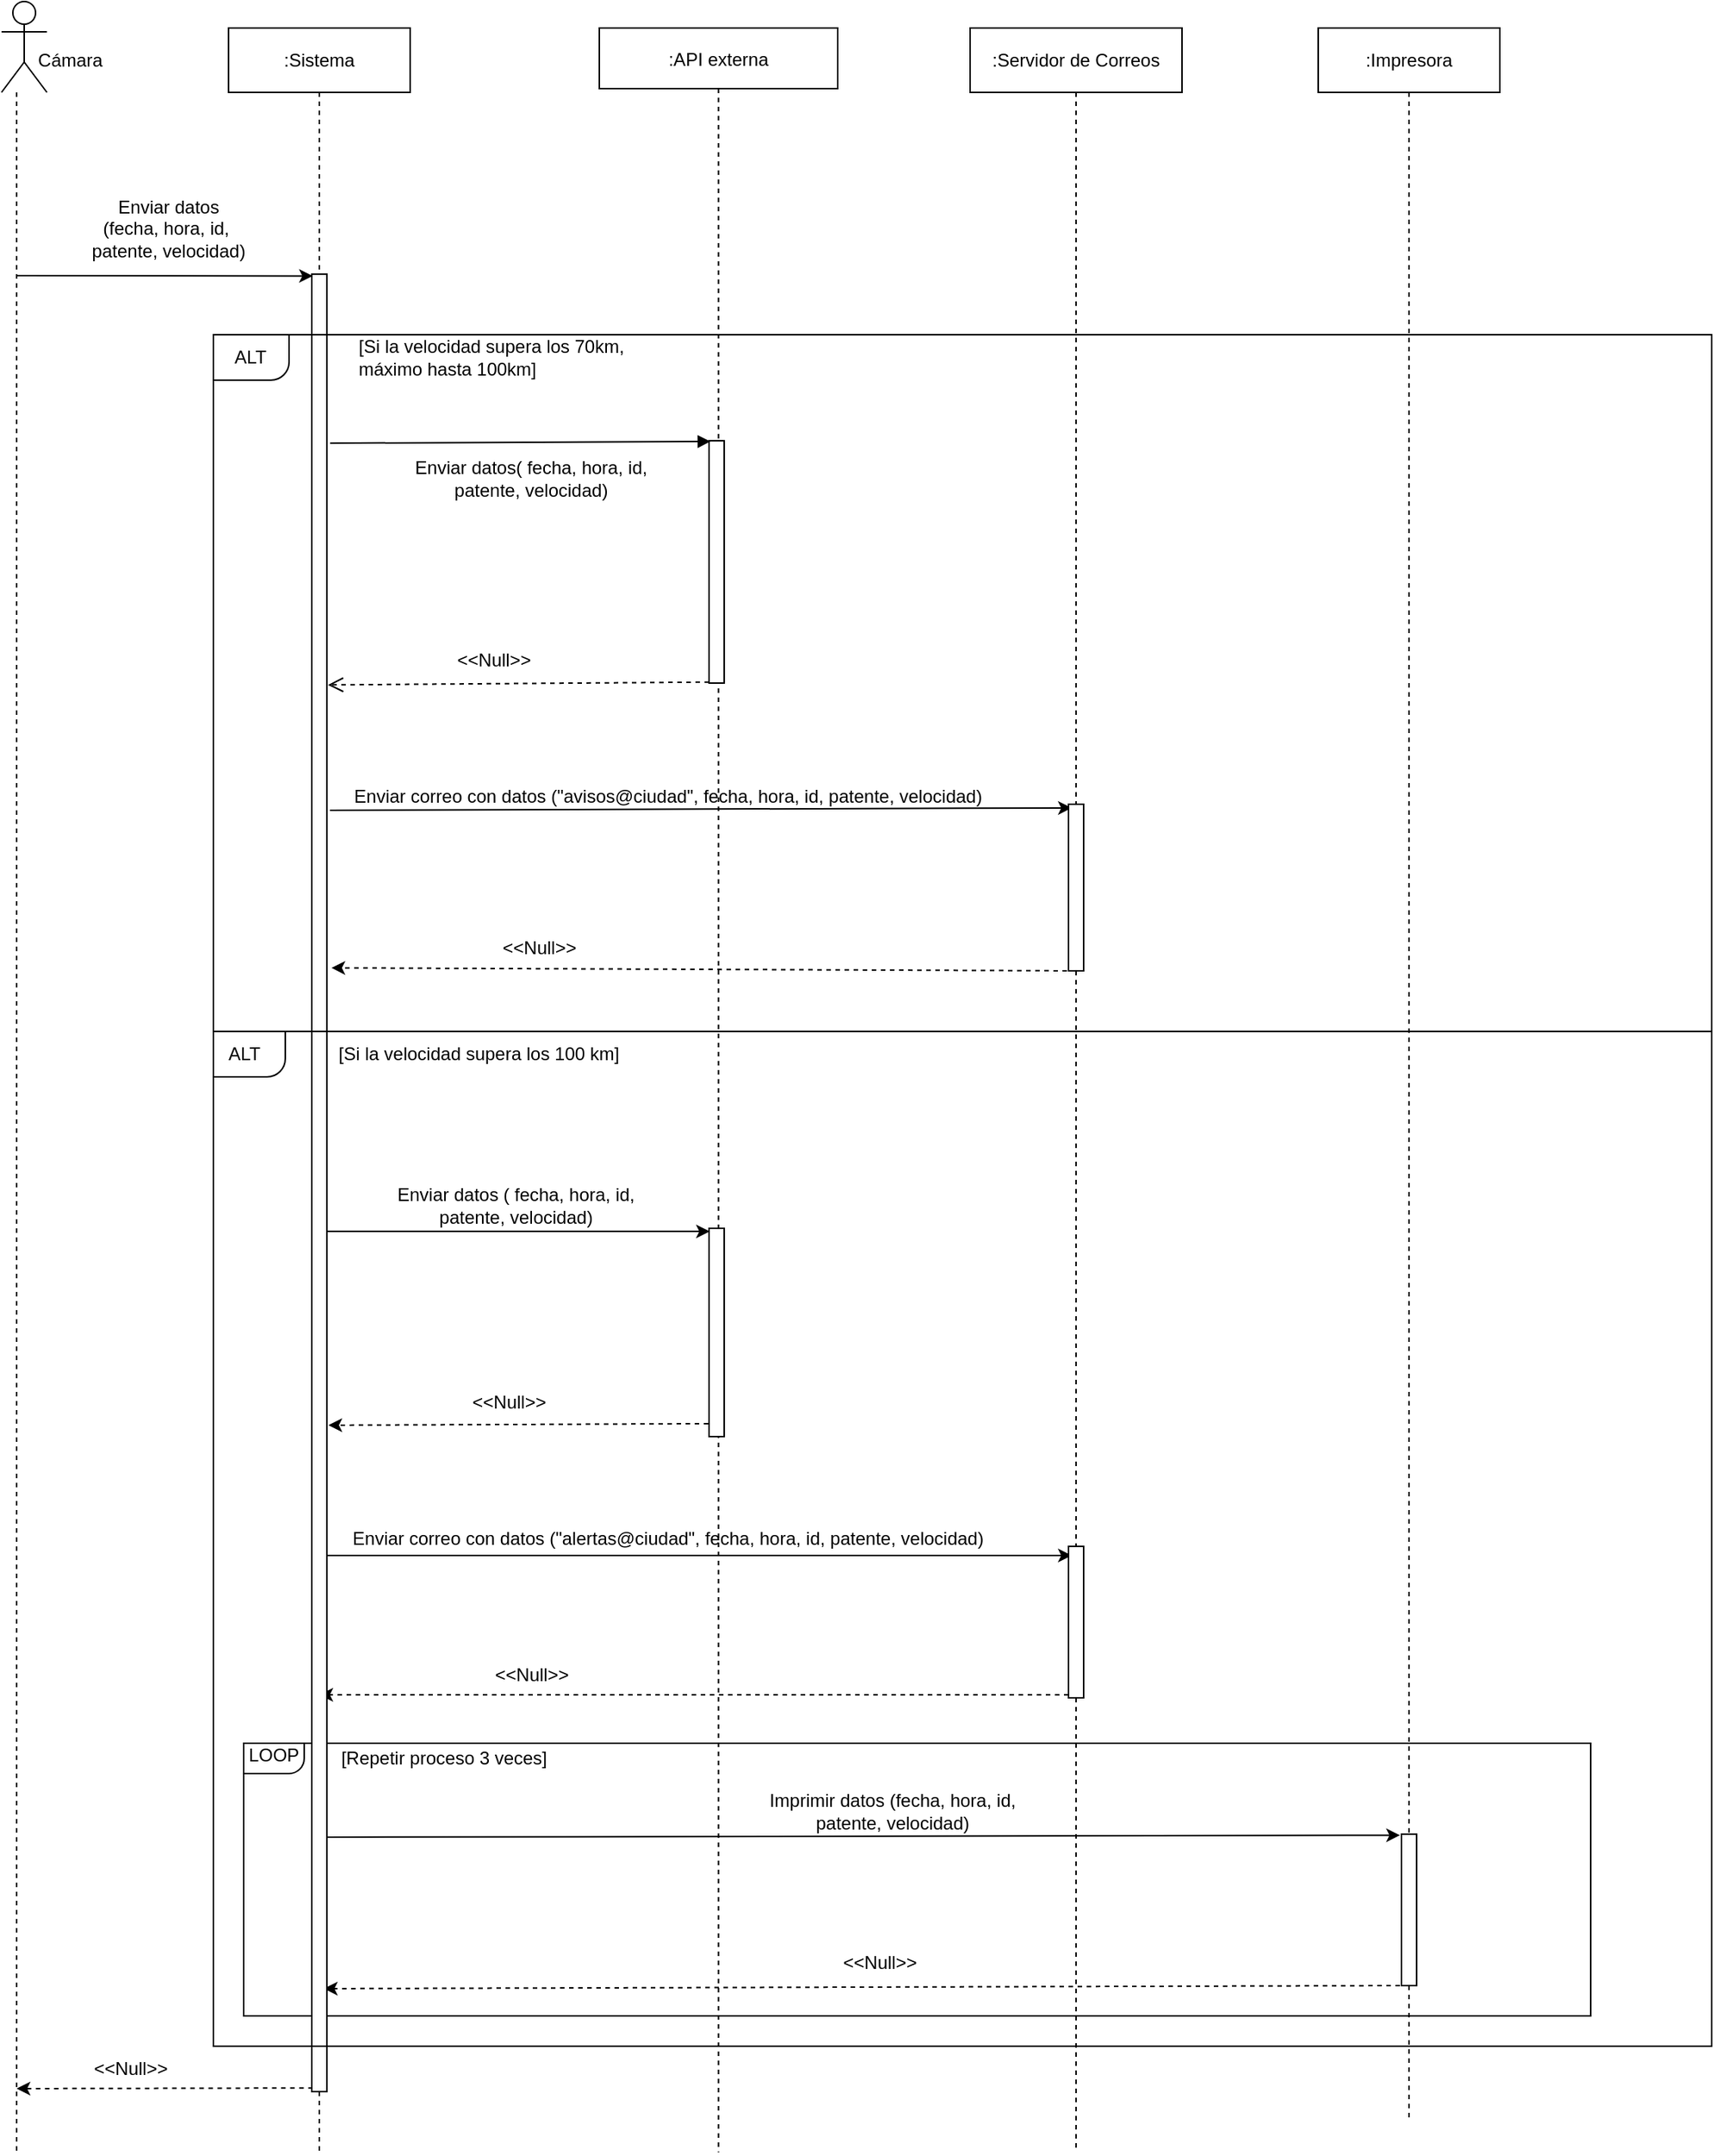 <mxfile version="20.5.1" type="github">
  <diagram id="kgpKYQtTHZ0yAKxKKP6v" name="Page-1">
    <mxGraphModel dx="868" dy="482" grid="1" gridSize="10" guides="1" tooltips="1" connect="1" arrows="1" fold="1" page="1" pageScale="1" pageWidth="850" pageHeight="1100" math="0" shadow="0">
      <root>
        <mxCell id="0" />
        <mxCell id="1" parent="0" />
        <mxCell id="3nuBFxr9cyL0pnOWT2aG-5" value=":API externa" style="shape=umlLifeline;perimeter=lifelinePerimeter;container=1;collapsible=0;recursiveResize=0;rounded=0;shadow=0;strokeWidth=1;" parent="1" vertex="1">
          <mxGeometry x="425" y="77.5" width="157.5" height="1402.5" as="geometry" />
        </mxCell>
        <mxCell id="3nuBFxr9cyL0pnOWT2aG-6" value="" style="points=[];perimeter=orthogonalPerimeter;rounded=0;shadow=0;strokeWidth=1;" parent="3nuBFxr9cyL0pnOWT2aG-5" vertex="1">
          <mxGeometry x="72.5" y="272.5" width="10" height="160" as="geometry" />
        </mxCell>
        <mxCell id="c66L6I2iHcmYUEEAiVyj-52" value="" style="points=[];perimeter=orthogonalPerimeter;rounded=0;shadow=0;strokeWidth=1;" parent="3nuBFxr9cyL0pnOWT2aG-5" vertex="1">
          <mxGeometry x="72.5" y="792.5" width="10" height="137.5" as="geometry" />
        </mxCell>
        <mxCell id="3nuBFxr9cyL0pnOWT2aG-7" value="" style="verticalAlign=bottom;endArrow=open;dashed=1;endSize=8;shadow=0;strokeWidth=1;entryX=1.071;entryY=0.226;entryDx=0;entryDy=0;entryPerimeter=0;exitX=0;exitY=0.996;exitDx=0;exitDy=0;exitPerimeter=0;fontSize=12;rounded=0;" parent="1" source="3nuBFxr9cyL0pnOWT2aG-6" target="c66L6I2iHcmYUEEAiVyj-122" edge="1">
          <mxGeometry relative="1" as="geometry">
            <mxPoint x="260" y="509.36" as="targetPoint" />
            <mxPoint x="430" y="390" as="sourcePoint" />
          </mxGeometry>
        </mxCell>
        <mxCell id="3nuBFxr9cyL0pnOWT2aG-8" value="" style="verticalAlign=bottom;endArrow=block;shadow=0;strokeWidth=1;entryX=0.1;entryY=0.003;entryDx=0;entryDy=0;entryPerimeter=0;exitX=1.214;exitY=0.093;exitDx=0;exitDy=0;exitPerimeter=0;" parent="1" source="c66L6I2iHcmYUEEAiVyj-122" target="3nuBFxr9cyL0pnOWT2aG-6" edge="1">
          <mxGeometry relative="1" as="geometry">
            <mxPoint x="250" y="350" as="sourcePoint" />
            <mxPoint x="440" y="230" as="targetPoint" />
            <Array as="points" />
          </mxGeometry>
        </mxCell>
        <mxCell id="RfWwSQXeCyqHjjf5M0ve-5" style="edgeStyle=orthogonalEdgeStyle;rounded=0;orthogonalLoop=1;jettySize=auto;html=1;dashed=1;endArrow=none;endFill=0;" parent="1" source="RfWwSQXeCyqHjjf5M0ve-1" edge="1">
          <mxGeometry relative="1" as="geometry">
            <mxPoint x="40" y="1480" as="targetPoint" />
            <Array as="points">
              <mxPoint x="40" y="1400" />
            </Array>
          </mxGeometry>
        </mxCell>
        <mxCell id="RfWwSQXeCyqHjjf5M0ve-1" value="" style="shape=umlActor;verticalLabelPosition=bottom;verticalAlign=top;html=1;outlineConnect=0;" parent="1" vertex="1">
          <mxGeometry x="30" y="60" width="30" height="60" as="geometry" />
        </mxCell>
        <mxCell id="RfWwSQXeCyqHjjf5M0ve-20" value="Cámara" style="text;html=1;align=center;verticalAlign=middle;resizable=0;points=[];autosize=1;strokeColor=none;fillColor=none;" parent="1" vertex="1">
          <mxGeometry x="40" y="83.75" width="70" height="30" as="geometry" />
        </mxCell>
        <mxCell id="RfWwSQXeCyqHjjf5M0ve-21" value="Enviar datos&lt;br&gt;(fecha, hora, id,&amp;nbsp;&lt;br&gt;patente, velocidad)" style="text;html=1;align=center;verticalAlign=middle;resizable=0;points=[];autosize=1;strokeColor=none;fillColor=none;" parent="1" vertex="1">
          <mxGeometry x="80" y="180" width="120" height="60" as="geometry" />
        </mxCell>
        <mxCell id="TmKJlm0_jqbMwlA1yYa0-20" value="&lt;div style=&quot;text-align: left;&quot;&gt;[Si la velocidad supera los 70km, máximo hasta 100km]&lt;/div&gt;" style="text;html=1;strokeColor=none;fillColor=none;align=center;verticalAlign=middle;whiteSpace=wrap;rounded=0;shadow=0;fontSize=12;" parent="1" vertex="1">
          <mxGeometry x="265" y="280" width="185" height="30" as="geometry" />
        </mxCell>
        <mxCell id="TmKJlm0_jqbMwlA1yYa0-22" value="Enviar datos( fecha, hora, id, patente, velocidad)" style="text;html=1;strokeColor=none;fillColor=none;align=center;verticalAlign=middle;whiteSpace=wrap;rounded=0;shadow=0;fontSize=12;" parent="1" vertex="1">
          <mxGeometry x="300" y="360" width="160" height="30" as="geometry" />
        </mxCell>
        <mxCell id="YRZCLY4Lr5WqBt16eSpi-9" style="edgeStyle=orthogonalEdgeStyle;rounded=0;orthogonalLoop=1;jettySize=auto;html=1;dashed=1;endArrow=none;endFill=0;startArrow=none;" parent="1" source="c66L6I2iHcmYUEEAiVyj-76" edge="1">
          <mxGeometry relative="1" as="geometry">
            <mxPoint x="740" y="1480" as="targetPoint" />
            <Array as="points">
              <mxPoint x="740" y="1459" />
            </Array>
          </mxGeometry>
        </mxCell>
        <mxCell id="TmKJlm0_jqbMwlA1yYa0-24" value=":Servidor de Correos" style="rounded=0;whiteSpace=wrap;html=1;arcSize=0;" parent="1" vertex="1">
          <mxGeometry x="670" y="77.5" width="140" height="42.5" as="geometry" />
        </mxCell>
        <mxCell id="YRZCLY4Lr5WqBt16eSpi-7" style="edgeStyle=orthogonalEdgeStyle;rounded=0;orthogonalLoop=1;jettySize=auto;html=1;dashed=1;endArrow=none;endFill=0;startArrow=none;" parent="1" source="c66L6I2iHcmYUEEAiVyj-65" edge="1">
          <mxGeometry relative="1" as="geometry">
            <mxPoint x="960" y="1459" as="targetPoint" />
          </mxGeometry>
        </mxCell>
        <mxCell id="TmKJlm0_jqbMwlA1yYa0-25" value=":Impresora" style="rounded=0;whiteSpace=wrap;html=1;arcSize=0;" parent="1" vertex="1">
          <mxGeometry x="900" y="77.5" width="120" height="42.5" as="geometry" />
        </mxCell>
        <mxCell id="c66L6I2iHcmYUEEAiVyj-27" value="&amp;lt;&amp;lt;Null&amp;gt;&amp;gt;" style="text;html=1;align=center;verticalAlign=middle;resizable=0;points=[];autosize=1;strokeColor=none;fillColor=none;fontSize=12;" parent="1" vertex="1">
          <mxGeometry x="320" y="480" width="70" height="30" as="geometry" />
        </mxCell>
        <mxCell id="c66L6I2iHcmYUEEAiVyj-25" value="" style="endArrow=classic;html=1;rounded=0;dashed=1;exitX=0.5;exitY=1;exitDx=0;exitDy=0;exitPerimeter=0;entryX=1.3;entryY=0.812;entryDx=0;entryDy=0;entryPerimeter=0;" parent="1" source="c66L6I2iHcmYUEEAiVyj-44" edge="1">
          <mxGeometry width="50" height="50" relative="1" as="geometry">
            <mxPoint x="720" y="656" as="sourcePoint" />
            <mxPoint x="248" y="698.04" as="targetPoint" />
          </mxGeometry>
        </mxCell>
        <mxCell id="c66L6I2iHcmYUEEAiVyj-49" value="Enviar datos ( fecha, hora, id, patente, velocidad)" style="text;html=1;strokeColor=none;fillColor=none;align=center;verticalAlign=middle;whiteSpace=wrap;rounded=0;shadow=0;fontSize=12;" parent="1" vertex="1">
          <mxGeometry x="290" y="840" width="160" height="30" as="geometry" />
        </mxCell>
        <mxCell id="c66L6I2iHcmYUEEAiVyj-55" value="&amp;lt;&amp;lt;Null&amp;gt;&amp;gt;" style="text;html=1;align=center;verticalAlign=middle;resizable=0;points=[];autosize=1;strokeColor=none;fillColor=none;fontSize=12;" parent="1" vertex="1">
          <mxGeometry x="330" y="970" width="70" height="30" as="geometry" />
        </mxCell>
        <mxCell id="c66L6I2iHcmYUEEAiVyj-79" value="" style="endArrow=classic;html=1;rounded=0;fontSize=12;exitX=0;exitY=0.98;exitDx=0;exitDy=0;exitPerimeter=0;dashed=1;" parent="1" source="c66L6I2iHcmYUEEAiVyj-76" edge="1">
          <mxGeometry width="50" height="50" relative="1" as="geometry">
            <mxPoint x="620" y="1140" as="sourcePoint" />
            <mxPoint x="240" y="1178" as="targetPoint" />
          </mxGeometry>
        </mxCell>
        <mxCell id="c66L6I2iHcmYUEEAiVyj-80" value="Enviar correo con datos (&quot;alertas@ciudad&quot;, fecha, hora, id, patente, velocidad)" style="text;html=1;align=center;verticalAlign=middle;resizable=0;points=[];autosize=1;strokeColor=none;fillColor=none;fontSize=12;" parent="1" vertex="1">
          <mxGeometry x="250" y="1060" width="440" height="30" as="geometry" />
        </mxCell>
        <mxCell id="c66L6I2iHcmYUEEAiVyj-82" value="&amp;lt;&amp;lt;Null&amp;gt;&amp;gt;" style="text;html=1;align=center;verticalAlign=middle;resizable=0;points=[];autosize=1;strokeColor=none;fillColor=none;fontSize=12;" parent="1" vertex="1">
          <mxGeometry x="345" y="1150" width="70" height="30" as="geometry" />
        </mxCell>
        <mxCell id="c66L6I2iHcmYUEEAiVyj-93" value="" style="endArrow=classic;html=1;rounded=0;fontSize=12;exitX=-0.1;exitY=1;exitDx=0;exitDy=0;exitPerimeter=0;entryX=1.3;entryY=0.88;entryDx=0;entryDy=0;entryPerimeter=0;dashed=1;" parent="1" source="c66L6I2iHcmYUEEAiVyj-65" edge="1">
          <mxGeometry width="50" height="50" relative="1" as="geometry">
            <mxPoint x="1050" y="1370" as="sourcePoint" />
            <mxPoint x="243" y="1372" as="targetPoint" />
          </mxGeometry>
        </mxCell>
        <mxCell id="c66L6I2iHcmYUEEAiVyj-100" value="" style="rounded=0;whiteSpace=wrap;html=1;fontSize=12;fillColor=none;" parent="1" vertex="1">
          <mxGeometry x="190" y="1210" width="890" height="180" as="geometry" />
        </mxCell>
        <mxCell id="c66L6I2iHcmYUEEAiVyj-101" value="Imprimir datos (fecha, hora, id,&amp;nbsp;&lt;br&gt;patente, velocidad)&amp;nbsp;" style="text;html=1;align=center;verticalAlign=middle;resizable=0;points=[];autosize=1;strokeColor=none;fillColor=none;fontSize=12;" parent="1" vertex="1">
          <mxGeometry x="525" y="1235" width="190" height="40" as="geometry" />
        </mxCell>
        <mxCell id="c66L6I2iHcmYUEEAiVyj-102" value="&amp;lt;&amp;lt;Null&amp;gt;&amp;gt;" style="text;html=1;align=center;verticalAlign=middle;resizable=0;points=[];autosize=1;strokeColor=none;fillColor=none;fontSize=12;" parent="1" vertex="1">
          <mxGeometry x="575" y="1340" width="70" height="30" as="geometry" />
        </mxCell>
        <mxCell id="c66L6I2iHcmYUEEAiVyj-48" value="&amp;lt;&amp;lt;Null&amp;gt;&amp;gt;" style="text;html=1;align=center;verticalAlign=middle;resizable=0;points=[];autosize=1;strokeColor=none;fillColor=none;fontSize=12;" parent="1" vertex="1">
          <mxGeometry x="350" y="670" width="70" height="30" as="geometry" />
        </mxCell>
        <mxCell id="c66L6I2iHcmYUEEAiVyj-54" value="" style="endArrow=classic;html=1;rounded=0;fontSize=12;dashed=1;exitX=-0.05;exitY=0.938;exitDx=0;exitDy=0;exitPerimeter=0;entryX=1.6;entryY=0.8;entryDx=0;entryDy=0;entryPerimeter=0;" parent="1" source="c66L6I2iHcmYUEEAiVyj-52" edge="1">
          <mxGeometry width="50" height="50" relative="1" as="geometry">
            <mxPoint x="470" y="937.5" as="sourcePoint" />
            <mxPoint x="246" y="1000" as="targetPoint" />
          </mxGeometry>
        </mxCell>
        <mxCell id="c66L6I2iHcmYUEEAiVyj-109" value="" style="endArrow=classic;html=1;rounded=0;fontSize=12;entryX=0.05;entryY=0.015;entryDx=0;entryDy=0;entryPerimeter=0;exitX=0.9;exitY=0.139;exitDx=0;exitDy=0;exitPerimeter=0;" parent="1" target="c66L6I2iHcmYUEEAiVyj-52" edge="1">
          <mxGeometry width="50" height="50" relative="1" as="geometry">
            <mxPoint x="244" y="872.01" as="sourcePoint" />
            <mxPoint x="460" y="850" as="targetPoint" />
          </mxGeometry>
        </mxCell>
        <mxCell id="c66L6I2iHcmYUEEAiVyj-64" value="" style="endArrow=classic;html=1;rounded=0;fontSize=12;exitX=1;exitY=0.705;exitDx=0;exitDy=0;exitPerimeter=0;entryX=0.214;entryY=0.06;entryDx=0;entryDy=0;entryPerimeter=0;" parent="1" target="c66L6I2iHcmYUEEAiVyj-76" edge="1" source="c66L6I2iHcmYUEEAiVyj-122">
          <mxGeometry width="50" height="50" relative="1" as="geometry">
            <mxPoint x="244" y="1091" as="sourcePoint" />
            <mxPoint x="960" y="1090" as="targetPoint" />
          </mxGeometry>
        </mxCell>
        <mxCell id="c66L6I2iHcmYUEEAiVyj-113" value="ALT" style="text;html=1;align=center;verticalAlign=middle;resizable=0;points=[];autosize=1;strokeColor=none;fillColor=none;fontSize=12;" parent="1" vertex="1">
          <mxGeometry x="173.75" y="280" width="40" height="30" as="geometry" />
        </mxCell>
        <mxCell id="xCSFs8flv-wK_2AUf_Os-12" style="edgeStyle=orthogonalEdgeStyle;rounded=0;orthogonalLoop=1;jettySize=auto;html=1;dashed=1;endArrow=none;endFill=0;" parent="1" source="c66L6I2iHcmYUEEAiVyj-118" edge="1">
          <mxGeometry relative="1" as="geometry">
            <mxPoint x="240" y="1480" as="targetPoint" />
          </mxGeometry>
        </mxCell>
        <mxCell id="c66L6I2iHcmYUEEAiVyj-118" value=":Sistema" style="rounded=0;whiteSpace=wrap;html=1;arcSize=0;" parent="1" vertex="1">
          <mxGeometry x="180" y="77.5" width="120" height="42.5" as="geometry" />
        </mxCell>
        <mxCell id="c66L6I2iHcmYUEEAiVyj-126" value="" style="endArrow=classic;html=1;rounded=0;fontSize=12;exitX=1.2;exitY=0.2;exitDx=0;exitDy=0;exitPerimeter=0;entryX=0.214;entryY=0.022;entryDx=0;entryDy=0;entryPerimeter=0;" parent="1" target="c66L6I2iHcmYUEEAiVyj-44" edge="1">
          <mxGeometry width="50" height="50" relative="1" as="geometry">
            <mxPoint x="247.0" y="594" as="sourcePoint" />
            <mxPoint x="470" y="590" as="targetPoint" />
          </mxGeometry>
        </mxCell>
        <mxCell id="c66L6I2iHcmYUEEAiVyj-132" value="" style="edgeStyle=orthogonalEdgeStyle;rounded=0;orthogonalLoop=1;jettySize=auto;html=1;exitX=0.5;exitY=1;exitDx=0;exitDy=0;dashed=1;fontSize=12;endArrow=none;endFill=0;startArrow=none;" parent="1" edge="1">
          <mxGeometry relative="1" as="geometry">
            <mxPoint x="240" y="1210" as="sourcePoint" />
            <mxPoint x="240" y="1240" as="targetPoint" />
            <Array as="points" />
          </mxGeometry>
        </mxCell>
        <mxCell id="c66L6I2iHcmYUEEAiVyj-139" value="ALT" style="text;html=1;align=center;verticalAlign=middle;resizable=0;points=[];autosize=1;strokeColor=none;fillColor=none;fontSize=12;" parent="1" vertex="1">
          <mxGeometry x="170" y="740" width="40" height="30" as="geometry" />
        </mxCell>
        <mxCell id="c66L6I2iHcmYUEEAiVyj-140" value="" style="verticalLabelPosition=bottom;verticalAlign=top;html=1;shape=mxgraph.basic.corner_round_rect;dx=6;rounded=0;fontSize=12;fillColor=none;direction=west;" parent="1" vertex="1">
          <mxGeometry x="170" y="280" width="50" height="30" as="geometry" />
        </mxCell>
        <mxCell id="c66L6I2iHcmYUEEAiVyj-142" value="" style="verticalLabelPosition=bottom;verticalAlign=top;html=1;shape=mxgraph.basic.corner_round_rect;dx=6;rounded=0;fontSize=12;fillColor=none;direction=west;" parent="1" vertex="1">
          <mxGeometry x="170" y="740" width="47.5" height="30" as="geometry" />
        </mxCell>
        <mxCell id="c66L6I2iHcmYUEEAiVyj-143" value="[Si la velocidad supera los 100 km]" style="text;html=1;align=center;verticalAlign=middle;resizable=0;points=[];autosize=1;strokeColor=none;fillColor=none;fontSize=12;" parent="1" vertex="1">
          <mxGeometry x="240" y="740" width="210" height="30" as="geometry" />
        </mxCell>
        <mxCell id="JIFK1Kk5YJ3xe72wzFjj-1" value="" style="verticalLabelPosition=bottom;verticalAlign=top;html=1;shape=mxgraph.basic.corner_round_rect;dx=6;direction=west;" parent="1" vertex="1">
          <mxGeometry x="190" y="1210" width="40" height="20" as="geometry" />
        </mxCell>
        <mxCell id="JIFK1Kk5YJ3xe72wzFjj-3" value="LOOP" style="text;html=1;strokeColor=none;fillColor=none;align=center;verticalAlign=middle;whiteSpace=wrap;rounded=0;" parent="1" vertex="1">
          <mxGeometry x="180" y="1205" width="60" height="25" as="geometry" />
        </mxCell>
        <mxCell id="JIFK1Kk5YJ3xe72wzFjj-4" value="[Repetir proceso 3 veces]" style="text;html=1;strokeColor=none;fillColor=none;align=center;verticalAlign=middle;whiteSpace=wrap;rounded=0;" parent="1" vertex="1">
          <mxGeometry x="245" y="1205" width="155" height="30" as="geometry" />
        </mxCell>
        <mxCell id="j6xvuliCZlGgOqa8eTA7-3" value="" style="endArrow=classic;html=1;rounded=0;entryX=0.071;entryY=0.001;entryDx=0;entryDy=0;entryPerimeter=0;" parent="1" target="c66L6I2iHcmYUEEAiVyj-122" edge="1">
          <mxGeometry width="50" height="50" relative="1" as="geometry">
            <mxPoint x="40" y="241" as="sourcePoint" />
            <mxPoint x="240" y="330" as="targetPoint" />
            <Array as="points" />
          </mxGeometry>
        </mxCell>
        <mxCell id="j6xvuliCZlGgOqa8eTA7-5" value="" style="endArrow=classic;html=1;rounded=0;dashed=1;exitX=0.071;exitY=0.998;exitDx=0;exitDy=0;exitPerimeter=0;" parent="1" source="c66L6I2iHcmYUEEAiVyj-122" edge="1">
          <mxGeometry width="50" height="50" relative="1" as="geometry">
            <mxPoint x="243" y="1380" as="sourcePoint" />
            <mxPoint x="40" y="1438" as="targetPoint" />
          </mxGeometry>
        </mxCell>
        <mxCell id="c66L6I2iHcmYUEEAiVyj-122" value="" style="points=[];perimeter=orthogonalPerimeter;rounded=0;shadow=0;strokeWidth=1;" parent="1" vertex="1">
          <mxGeometry x="235" y="240" width="10" height="1200" as="geometry" />
        </mxCell>
        <mxCell id="j6xvuliCZlGgOqa8eTA7-7" value="&amp;lt;&amp;lt;Null&amp;gt;&amp;gt;" style="text;html=1;align=center;verticalAlign=middle;resizable=0;points=[];autosize=1;strokeColor=none;fillColor=none;fontSize=12;" parent="1" vertex="1">
          <mxGeometry x="80" y="1410" width="70" height="30" as="geometry" />
        </mxCell>
        <mxCell id="YRZCLY4Lr5WqBt16eSpi-5" value="" style="endArrow=classic;html=1;rounded=0;entryX=-0.1;entryY=0.007;entryDx=0;entryDy=0;entryPerimeter=0;exitX=1.027;exitY=0.86;exitDx=0;exitDy=0;exitPerimeter=0;" parent="1" source="c66L6I2iHcmYUEEAiVyj-122" target="c66L6I2iHcmYUEEAiVyj-65" edge="1">
          <mxGeometry width="50" height="50" relative="1" as="geometry">
            <mxPoint x="250" y="1271" as="sourcePoint" />
            <mxPoint x="295" y="1240" as="targetPoint" />
          </mxGeometry>
        </mxCell>
        <mxCell id="c66L6I2iHcmYUEEAiVyj-76" value="" style="points=[];perimeter=orthogonalPerimeter;rounded=0;shadow=0;strokeWidth=1;" parent="1" vertex="1">
          <mxGeometry x="735" y="1080" width="10" height="100" as="geometry" />
        </mxCell>
        <mxCell id="YRZCLY4Lr5WqBt16eSpi-12" value="" style="edgeStyle=orthogonalEdgeStyle;rounded=0;orthogonalLoop=1;jettySize=auto;html=1;dashed=1;endArrow=none;endFill=0;startArrow=none;" parent="1" source="c66L6I2iHcmYUEEAiVyj-44" target="c66L6I2iHcmYUEEAiVyj-76" edge="1">
          <mxGeometry relative="1" as="geometry">
            <mxPoint x="730.0" y="120" as="sourcePoint" />
            <mxPoint x="730.0" y="1459" as="targetPoint" />
            <Array as="points">
              <mxPoint x="740" y="1130" />
            </Array>
          </mxGeometry>
        </mxCell>
        <mxCell id="c66L6I2iHcmYUEEAiVyj-44" value="" style="points=[];perimeter=orthogonalPerimeter;rounded=0;shadow=0;strokeWidth=1;" parent="1" vertex="1">
          <mxGeometry x="735" y="590" width="10" height="110" as="geometry" />
        </mxCell>
        <mxCell id="YRZCLY4Lr5WqBt16eSpi-13" value="" style="edgeStyle=orthogonalEdgeStyle;rounded=0;orthogonalLoop=1;jettySize=auto;html=1;dashed=1;endArrow=none;endFill=0;" parent="1" source="TmKJlm0_jqbMwlA1yYa0-24" target="c66L6I2iHcmYUEEAiVyj-44" edge="1">
          <mxGeometry relative="1" as="geometry">
            <mxPoint x="740.0" y="120" as="sourcePoint" />
            <mxPoint x="735" y="1130" as="targetPoint" />
            <Array as="points">
              <mxPoint x="740" y="240" />
              <mxPoint x="740" y="240" />
            </Array>
          </mxGeometry>
        </mxCell>
        <mxCell id="c66L6I2iHcmYUEEAiVyj-65" value="" style="points=[];perimeter=orthogonalPerimeter;rounded=0;shadow=0;strokeWidth=1;" parent="1" vertex="1">
          <mxGeometry x="955" y="1270" width="10" height="100" as="geometry" />
        </mxCell>
        <mxCell id="YRZCLY4Lr5WqBt16eSpi-14" value="" style="edgeStyle=orthogonalEdgeStyle;rounded=0;orthogonalLoop=1;jettySize=auto;html=1;dashed=1;endArrow=none;endFill=0;" parent="1" source="TmKJlm0_jqbMwlA1yYa0-25" target="c66L6I2iHcmYUEEAiVyj-65" edge="1">
          <mxGeometry relative="1" as="geometry">
            <mxPoint x="960" y="120" as="sourcePoint" />
            <mxPoint x="960" y="1459" as="targetPoint" />
          </mxGeometry>
        </mxCell>
        <mxCell id="c66L6I2iHcmYUEEAiVyj-47" value="Enviar correo con datos (&quot;avisos@ciudad&quot;, fecha, hora, id, patente, velocidad)" style="text;html=1;align=center;verticalAlign=middle;resizable=0;points=[];autosize=1;strokeColor=none;fillColor=none;fontSize=12;" parent="1" vertex="1">
          <mxGeometry x="250" y="570" width="440" height="30" as="geometry" />
        </mxCell>
        <mxCell id="TmKJlm0_jqbMwlA1yYa0-13" value="" style="rounded=0;whiteSpace=wrap;html=1;shadow=0;fontSize=12;fillColor=none;" parent="1" vertex="1">
          <mxGeometry x="170" y="740" width="990" height="670" as="geometry" />
        </mxCell>
        <mxCell id="c66L6I2iHcmYUEEAiVyj-5" value="" style="rounded=0;whiteSpace=wrap;html=1;shadow=0;fontSize=12;fillColor=none;" parent="1" vertex="1">
          <mxGeometry x="170" y="280" width="990" height="460" as="geometry" />
        </mxCell>
      </root>
    </mxGraphModel>
  </diagram>
</mxfile>
